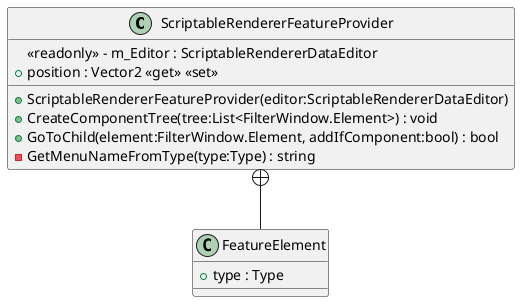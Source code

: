 @startuml
class ScriptableRendererFeatureProvider {
    <<readonly>> - m_Editor : ScriptableRendererDataEditor
    + position : Vector2 <<get>> <<set>>
    + ScriptableRendererFeatureProvider(editor:ScriptableRendererDataEditor)
    + CreateComponentTree(tree:List<FilterWindow.Element>) : void
    + GoToChild(element:FilterWindow.Element, addIfComponent:bool) : bool
    - GetMenuNameFromType(type:Type) : string
}
class FeatureElement {
    + type : Type
}
ScriptableRendererFeatureProvider +-- FeatureElement
@enduml
